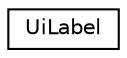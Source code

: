 digraph "Graphical Class Hierarchy"
{
 // LATEX_PDF_SIZE
  edge [fontname="Helvetica",fontsize="10",labelfontname="Helvetica",labelfontsize="10"];
  node [fontname="Helvetica",fontsize="10",shape=record];
  rankdir="LR";
  Node0 [label="UiLabel",height=0.2,width=0.4,color="black", fillcolor="white", style="filled",URL="$classUiLabel.html",tooltip=" "];
}
